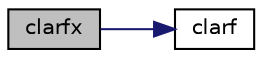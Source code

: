 digraph "clarfx"
{
 // LATEX_PDF_SIZE
  edge [fontname="Helvetica",fontsize="10",labelfontname="Helvetica",labelfontsize="10"];
  node [fontname="Helvetica",fontsize="10",shape=record];
  rankdir="LR";
  Node1 [label="clarfx",height=0.2,width=0.4,color="black", fillcolor="grey75", style="filled", fontcolor="black",tooltip="CLARFX applies an elementary reflector to a general rectangular matrix, with loop unrolling when the ..."];
  Node1 -> Node2 [color="midnightblue",fontsize="10",style="solid",fontname="Helvetica"];
  Node2 [label="clarf",height=0.2,width=0.4,color="black", fillcolor="white", style="filled",URL="$clarf_8f.html#a4333e0ec040bf9a0b4f568b10827d446",tooltip="CLARF applies an elementary reflector to a general rectangular matrix."];
}
